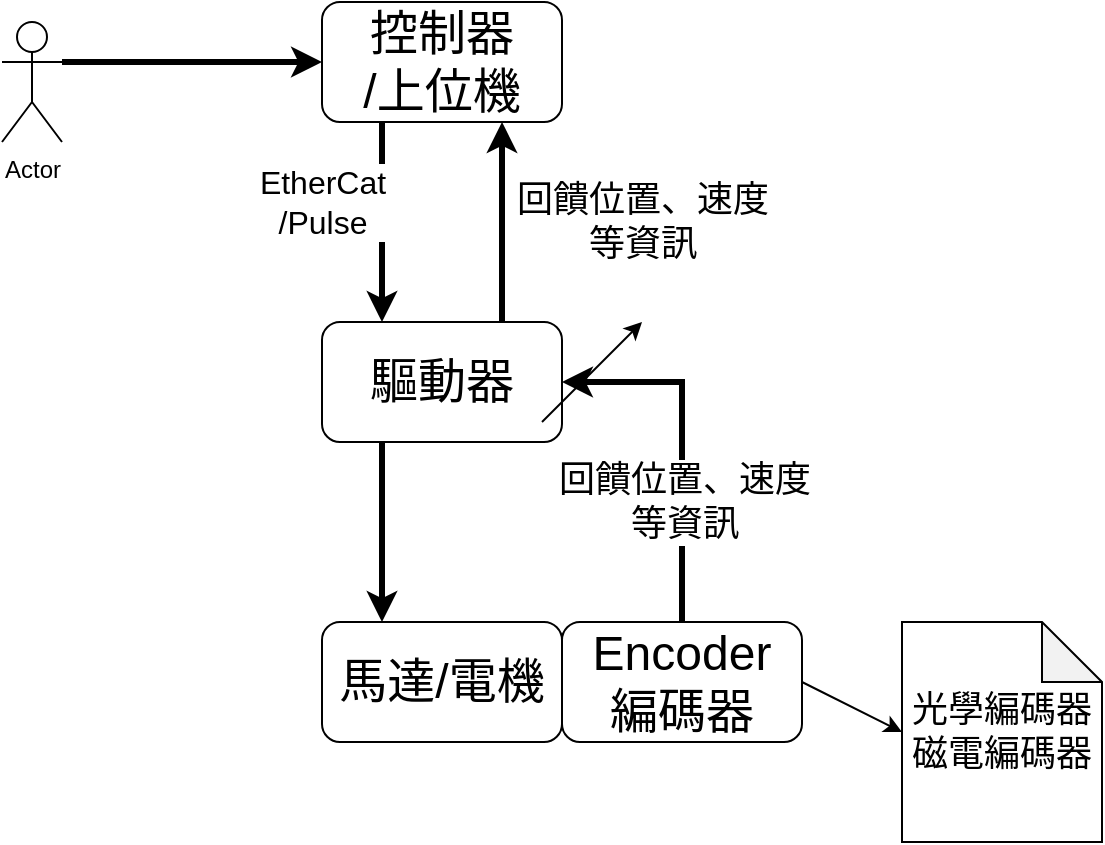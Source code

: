 <mxfile version="24.3.1" type="github">
  <diagram name="第 1 页" id="O6Px1F-Q0kdx2llOO8A1">
    <mxGraphModel dx="1434" dy="756" grid="1" gridSize="10" guides="1" tooltips="1" connect="1" arrows="1" fold="1" page="1" pageScale="1" pageWidth="827" pageHeight="1169" math="0" shadow="0">
      <root>
        <mxCell id="0" />
        <mxCell id="1" parent="0" />
        <mxCell id="fKm0TlUFM36616kuR0w7-1" value="Actor" style="shape=umlActor;verticalLabelPosition=bottom;verticalAlign=top;html=1;outlineConnect=0;" vertex="1" parent="1">
          <mxGeometry x="120" y="200" width="30" height="60" as="geometry" />
        </mxCell>
        <mxCell id="fKm0TlUFM36616kuR0w7-2" value="控制器&lt;div&gt;/上位機&lt;/div&gt;" style="rounded=1;whiteSpace=wrap;html=1;fontSize=24;" vertex="1" parent="1">
          <mxGeometry x="280" y="190" width="120" height="60" as="geometry" />
        </mxCell>
        <mxCell id="fKm0TlUFM36616kuR0w7-3" value="驅動器" style="rounded=1;whiteSpace=wrap;html=1;fontSize=24;" vertex="1" parent="1">
          <mxGeometry x="280" y="350" width="120" height="60" as="geometry" />
        </mxCell>
        <mxCell id="fKm0TlUFM36616kuR0w7-4" value="馬達/電機" style="rounded=1;whiteSpace=wrap;html=1;fontSize=24;" vertex="1" parent="1">
          <mxGeometry x="280" y="500" width="120" height="60" as="geometry" />
        </mxCell>
        <mxCell id="fKm0TlUFM36616kuR0w7-5" value="Encoder&lt;div style=&quot;font-size: 24px;&quot;&gt;編碼器&lt;/div&gt;" style="rounded=1;whiteSpace=wrap;html=1;fontSize=24;" vertex="1" parent="1">
          <mxGeometry x="400" y="500" width="120" height="60" as="geometry" />
        </mxCell>
        <mxCell id="fKm0TlUFM36616kuR0w7-6" value="" style="endArrow=classic;html=1;rounded=0;exitX=0.5;exitY=0;exitDx=0;exitDy=0;entryX=1;entryY=0.5;entryDx=0;entryDy=0;strokeWidth=3;" edge="1" parent="1" source="fKm0TlUFM36616kuR0w7-5" target="fKm0TlUFM36616kuR0w7-3">
          <mxGeometry width="50" height="50" relative="1" as="geometry">
            <mxPoint x="390" y="410" as="sourcePoint" />
            <mxPoint x="440" y="360" as="targetPoint" />
            <Array as="points">
              <mxPoint x="460" y="380" />
            </Array>
          </mxGeometry>
        </mxCell>
        <mxCell id="fKm0TlUFM36616kuR0w7-11" value="回饋位置、速度&lt;div style=&quot;font-size: 18px;&quot;&gt;等資訊&lt;/div&gt;" style="edgeLabel;html=1;align=center;verticalAlign=middle;resizable=0;points=[];fontSize=18;" vertex="1" connectable="0" parent="fKm0TlUFM36616kuR0w7-6">
          <mxGeometry x="-0.333" y="-1" relative="1" as="geometry">
            <mxPoint as="offset" />
          </mxGeometry>
        </mxCell>
        <mxCell id="fKm0TlUFM36616kuR0w7-7" value="" style="endArrow=classic;html=1;rounded=0;exitX=0.25;exitY=1;exitDx=0;exitDy=0;entryX=0.25;entryY=0;entryDx=0;entryDy=0;strokeWidth=3;" edge="1" parent="1" source="fKm0TlUFM36616kuR0w7-2" target="fKm0TlUFM36616kuR0w7-3">
          <mxGeometry width="50" height="50" relative="1" as="geometry">
            <mxPoint x="390" y="410" as="sourcePoint" />
            <mxPoint x="440" y="360" as="targetPoint" />
          </mxGeometry>
        </mxCell>
        <mxCell id="fKm0TlUFM36616kuR0w7-20" value="&lt;font style=&quot;font-size: 16px;&quot;&gt;EtherCat&lt;/font&gt;&lt;div style=&quot;font-size: 16px;&quot;&gt;&lt;font style=&quot;font-size: 16px;&quot;&gt;/Pulse&lt;/font&gt;&lt;/div&gt;" style="edgeLabel;html=1;align=center;verticalAlign=middle;resizable=0;points=[];" vertex="1" connectable="0" parent="fKm0TlUFM36616kuR0w7-7">
          <mxGeometry x="-0.3" y="3" relative="1" as="geometry">
            <mxPoint x="-33" y="5" as="offset" />
          </mxGeometry>
        </mxCell>
        <mxCell id="fKm0TlUFM36616kuR0w7-8" value="" style="endArrow=classic;html=1;rounded=0;exitX=0.25;exitY=1;exitDx=0;exitDy=0;entryX=0.25;entryY=0;entryDx=0;entryDy=0;strokeWidth=3;" edge="1" parent="1" source="fKm0TlUFM36616kuR0w7-3" target="fKm0TlUFM36616kuR0w7-4">
          <mxGeometry width="50" height="50" relative="1" as="geometry">
            <mxPoint x="390" y="410" as="sourcePoint" />
            <mxPoint x="440" y="360" as="targetPoint" />
          </mxGeometry>
        </mxCell>
        <mxCell id="fKm0TlUFM36616kuR0w7-10" value="" style="endArrow=classic;html=1;rounded=0;entryX=0.75;entryY=1;entryDx=0;entryDy=0;exitX=0.75;exitY=0;exitDx=0;exitDy=0;strokeWidth=3;" edge="1" parent="1" source="fKm0TlUFM36616kuR0w7-3" target="fKm0TlUFM36616kuR0w7-2">
          <mxGeometry width="50" height="50" relative="1" as="geometry">
            <mxPoint x="390" y="410" as="sourcePoint" />
            <mxPoint x="440" y="360" as="targetPoint" />
          </mxGeometry>
        </mxCell>
        <mxCell id="fKm0TlUFM36616kuR0w7-15" value="&lt;span style=&quot;font-size: 18px;&quot;&gt;回饋位置、速度&lt;/span&gt;&lt;div style=&quot;font-size: 18px;&quot;&gt;等資訊&lt;/div&gt;" style="edgeLabel;html=1;align=center;verticalAlign=middle;resizable=0;points=[];" vertex="1" connectable="0" parent="fKm0TlUFM36616kuR0w7-10">
          <mxGeometry x="-0.28" y="-1" relative="1" as="geometry">
            <mxPoint x="69" y="-14" as="offset" />
          </mxGeometry>
        </mxCell>
        <mxCell id="fKm0TlUFM36616kuR0w7-19" value="" style="endArrow=classic;html=1;rounded=0;exitX=1;exitY=0.333;exitDx=0;exitDy=0;entryX=0;entryY=0.5;entryDx=0;entryDy=0;strokeWidth=3;exitPerimeter=0;" edge="1" parent="1" source="fKm0TlUFM36616kuR0w7-1" target="fKm0TlUFM36616kuR0w7-2">
          <mxGeometry width="50" height="50" relative="1" as="geometry">
            <mxPoint x="320" y="420" as="sourcePoint" />
            <mxPoint x="320" y="510" as="targetPoint" />
          </mxGeometry>
        </mxCell>
        <mxCell id="fKm0TlUFM36616kuR0w7-21" value="&lt;font style=&quot;font-size: 18px;&quot;&gt;光學編碼器&lt;/font&gt;&lt;div style=&quot;font-size: 18px;&quot;&gt;&lt;font style=&quot;font-size: 18px;&quot;&gt;磁電編碼器&lt;/font&gt;&lt;/div&gt;" style="shape=note;whiteSpace=wrap;html=1;backgroundOutline=1;darkOpacity=0.05;" vertex="1" parent="1">
          <mxGeometry x="570" y="500" width="100" height="110" as="geometry" />
        </mxCell>
        <mxCell id="fKm0TlUFM36616kuR0w7-22" value="" style="endArrow=classic;html=1;rounded=0;" edge="1" parent="1">
          <mxGeometry width="50" height="50" relative="1" as="geometry">
            <mxPoint x="390" y="400" as="sourcePoint" />
            <mxPoint x="440" y="350" as="targetPoint" />
          </mxGeometry>
        </mxCell>
        <mxCell id="fKm0TlUFM36616kuR0w7-24" value="" style="endArrow=classic;html=1;rounded=0;exitX=1;exitY=0.5;exitDx=0;exitDy=0;entryX=0;entryY=0.5;entryDx=0;entryDy=0;entryPerimeter=0;" edge="1" parent="1" source="fKm0TlUFM36616kuR0w7-5" target="fKm0TlUFM36616kuR0w7-21">
          <mxGeometry width="50" height="50" relative="1" as="geometry">
            <mxPoint x="390" y="400" as="sourcePoint" />
            <mxPoint x="440" y="350" as="targetPoint" />
          </mxGeometry>
        </mxCell>
      </root>
    </mxGraphModel>
  </diagram>
</mxfile>
